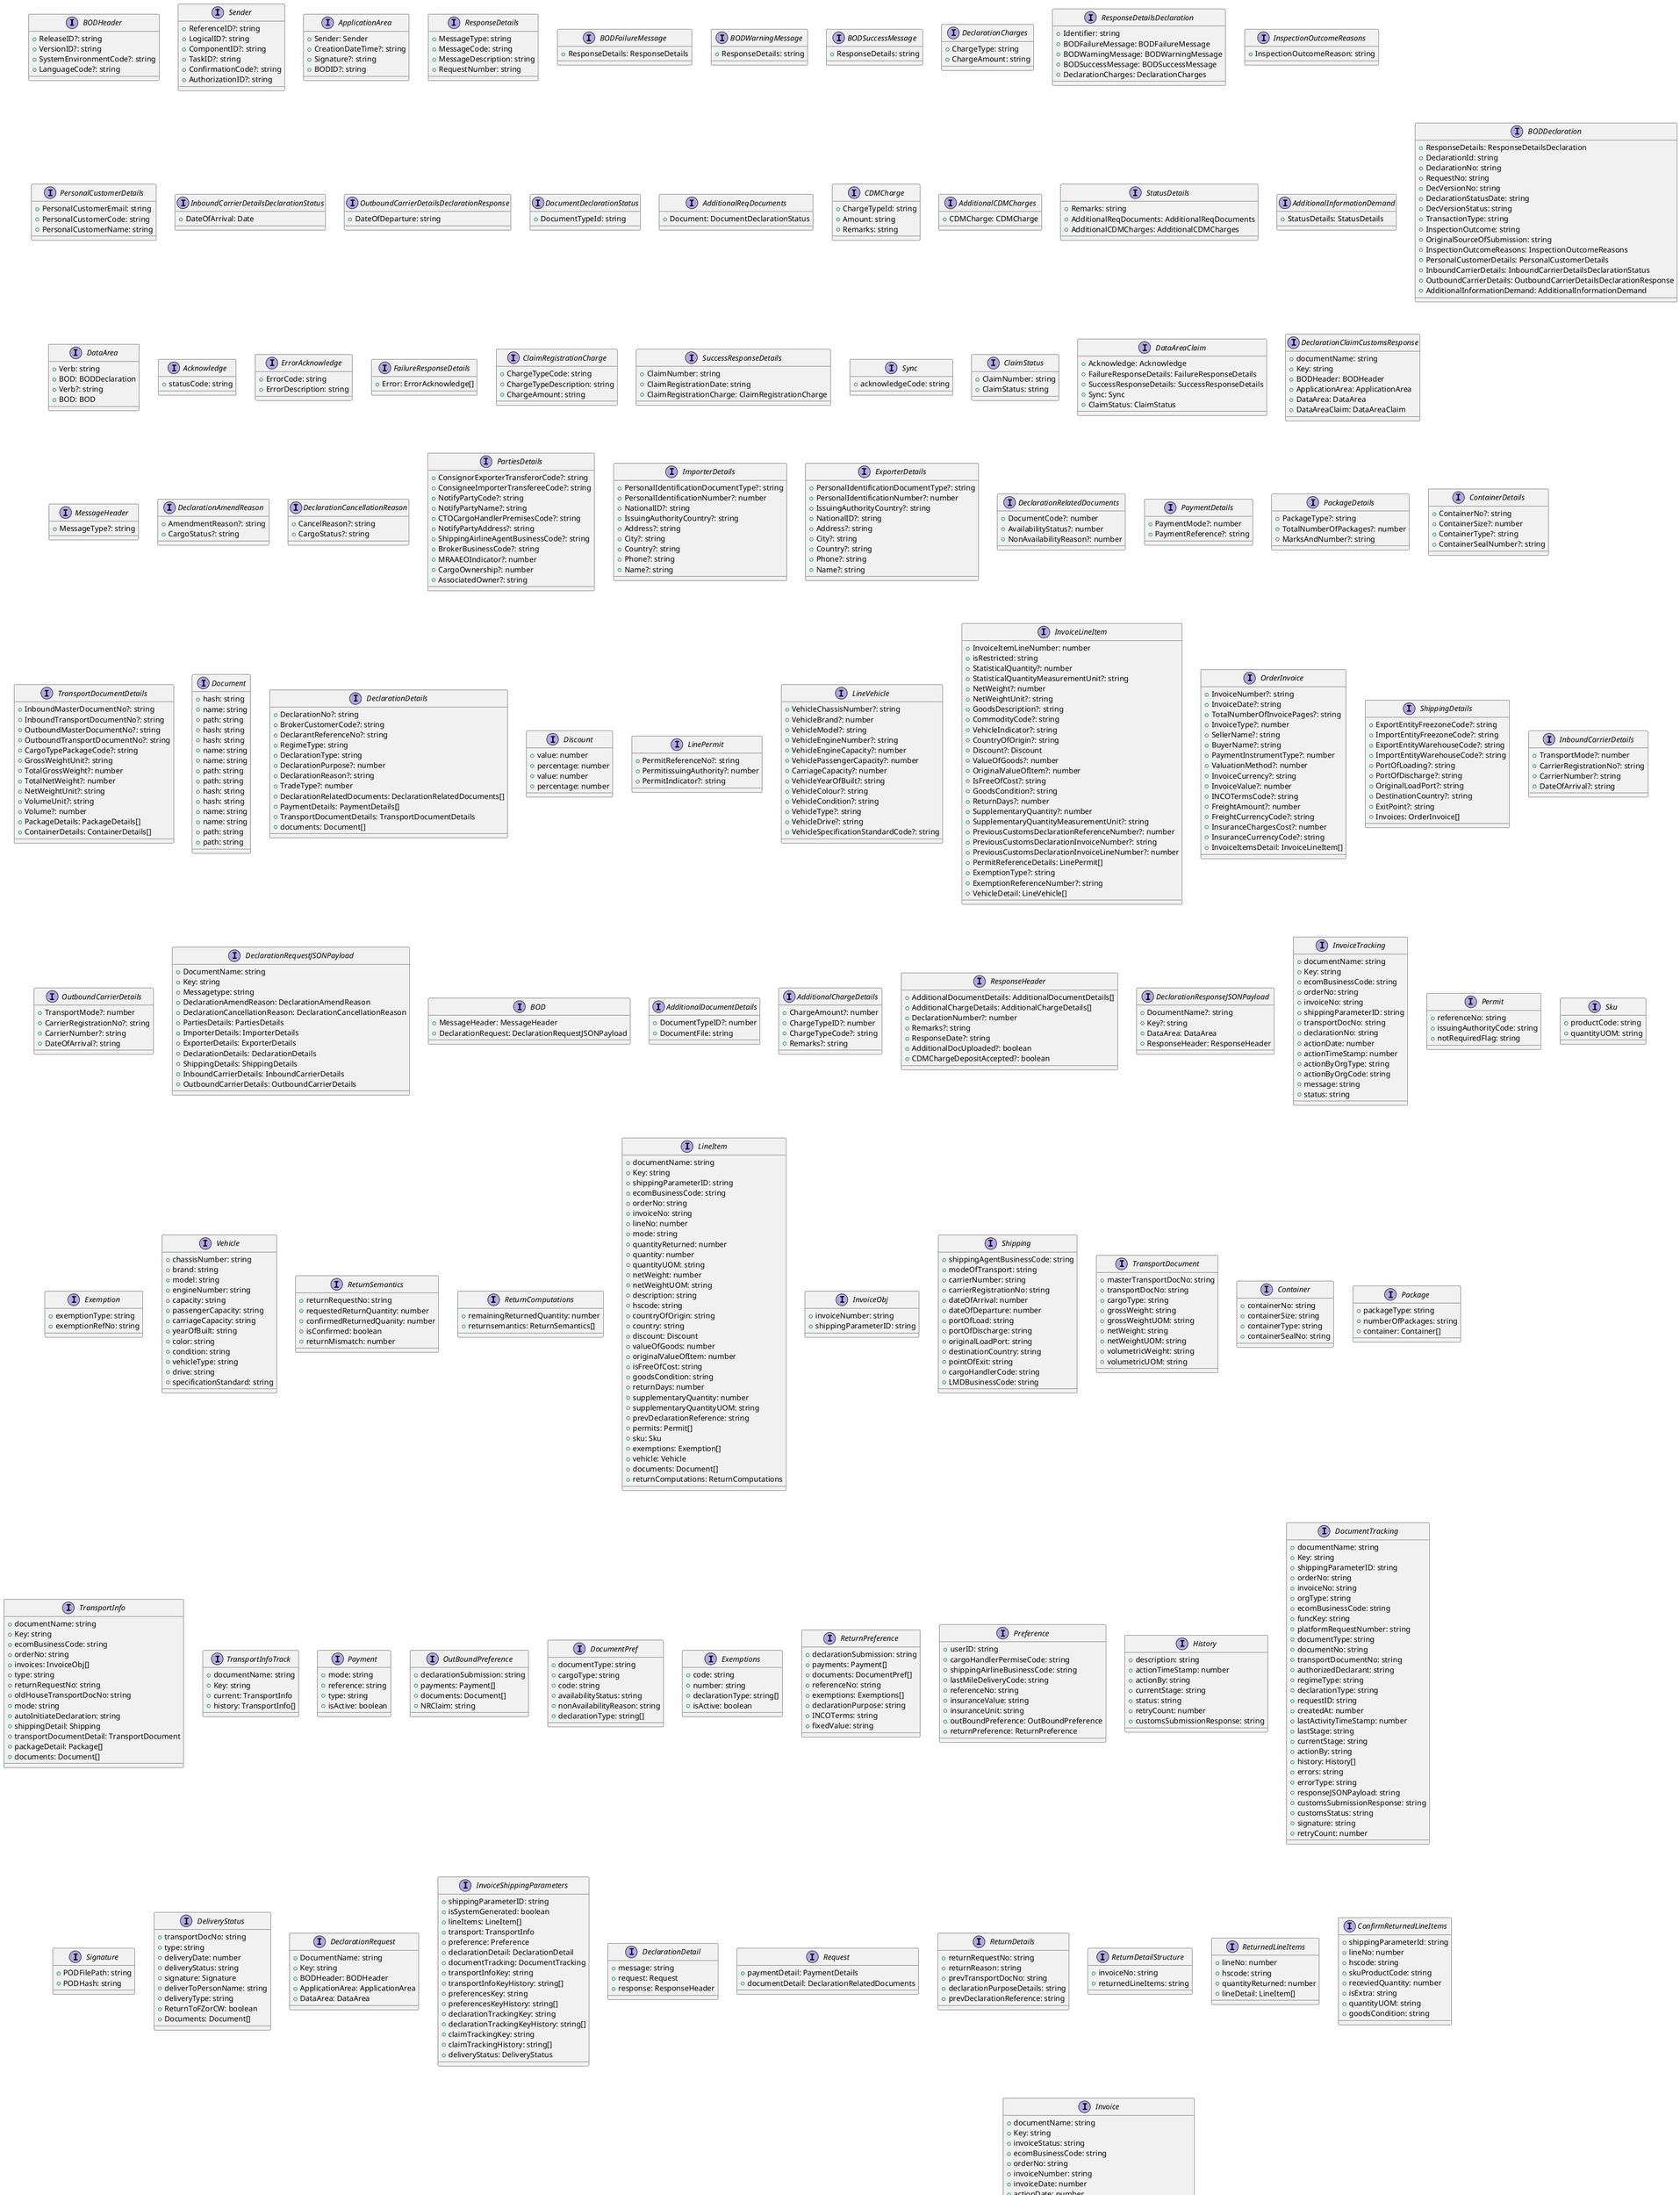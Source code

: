 @startuml
interface BODHeader {
    +ReleaseID?: string
    +VersionID?: string
    +SystemEnvironmentCode?: string
    +LanguageCode?: string
}
interface Sender {
    +ReferenceID?: string
    +LogicalID?: string
    +ComponentID?: string
    +TaskID?: string
    +ConfirmationCode?: string
    +AuthorizationID?: string
}
interface ApplicationArea {
    +Sender: Sender
    +CreationDateTime?: string
    +Signature?: string
    +BODID?: string
}
interface ResponseDetails {
    +MessageType: string
    +MessageCode: string
    +MessageDescription: string
    +RequestNumber: string
}
interface BODFailureMessage {
    +ResponseDetails: ResponseDetails
}
interface BODWarningMessage {
    +ResponseDetails: string
}
interface BODSuccessMessage {
    +ResponseDetails: string
}
interface DeclarationCharges {
    +ChargeType: string
    +ChargeAmount: string
}
interface ResponseDetailsDeclaration {
    +Identifier: string
    +BODFailureMessage: BODFailureMessage
    +BODWarningMessage: BODWarningMessage
    +BODSuccessMessage: BODSuccessMessage
    +DeclarationCharges: DeclarationCharges
}
interface InspectionOutcomeReasons {
    +InspectionOutcomeReason: string
}
interface PersonalCustomerDetails {
    +PersonalCustomerEmail: string
    +PersonalCustomerCode: string
    +PersonalCustomerName: string
}
interface InboundCarrierDetailsDeclarationStatus {
    +DateOfArrival: Date
}
interface OutboundCarrierDetailsDeclarationResponse {
    +DateOfDeparture: string
}
interface DocumentDeclarationStatus {
    +DocumentTypeId: string
}
interface AdditionalReqDocuments {
    +Document: DocumentDeclarationStatus
}
interface CDMCharge {
    +ChargeTypeId: string
    +Amount: string
    +Remarks: string
}
interface AdditionalCDMCharges {
    +CDMCharge: CDMCharge
}
interface StatusDetails {
    +Remarks: string
    +AdditionalReqDocuments: AdditionalReqDocuments
    +AdditionalCDMCharges: AdditionalCDMCharges
}
interface AdditionalInformationDemand {
    +StatusDetails: StatusDetails
}
interface BODDeclaration {
    +ResponseDetails: ResponseDetailsDeclaration
    +DeclarationId: string
    +DeclarationNo: string
    +RequestNo: string
    +DecVersionNo: string
    +DeclarationStatusDate: string
    +DecVersionStatus: string
    +TransactionType: string
    +InspectionOutcome: string
    +OriginalSourceOfSubmission: string
    +InspectionOutcomeReasons: InspectionOutcomeReasons
    +PersonalCustomerDetails: PersonalCustomerDetails
    +InboundCarrierDetails: InboundCarrierDetailsDeclarationStatus
    +OutboundCarrierDetails: OutboundCarrierDetailsDeclarationResponse
    +AdditionalInformationDemand: AdditionalInformationDemand
}
interface DataArea {
    +Verb: string
    +BOD: BODDeclaration
}
interface Acknowledge {
    +statusCode: string
}
interface ErrorAcknowledge {
    +ErrorCode: string
    +ErrorDescription: string
}
interface FailureResponseDetails {
    +Error: ErrorAcknowledge[]
}
interface ClaimRegistrationCharge {
    +ChargeTypeCode: string
    +ChargeTypeDescription: string
    +ChargeAmount: string
}
interface SuccessResponseDetails {
    +ClaimNumber: string
    +ClaimRegistrationDate: string
    +ClaimRegistrationCharge: ClaimRegistrationCharge
}
interface Sync {
    +acknowledgeCode: string
}
interface ClaimStatus {
    +ClaimNumber: string
    +ClaimStatus: string
}
interface DataAreaClaim {
    +Acknowledge: Acknowledge
    +FailureResponseDetails: FailureResponseDetails
    +SuccessResponseDetails: SuccessResponseDetails
    +Sync: Sync
    +ClaimStatus: ClaimStatus
}
interface DeclarationClaimCustomsResponse {
    +documentName: string
    +Key: string
    +BODHeader: BODHeader
    +ApplicationArea: ApplicationArea
    +DataArea: DataArea
    +DataAreaClaim: DataAreaClaim
}
interface MessageHeader {
    +MessageType?: string
}
interface DeclarationAmendReason {
    +AmendmentReason?: string
    +CargoStatus?: string
}
interface DeclarationCancellationReason {
    +CancelReason?: string
    +CargoStatus?: string
}
interface PartiesDetails {
    +ConsignorExporterTransferorCode?: string
    +ConsigneeImporterTransfereeCode?: string
    +NotifyPartyCode?: string
    +NotifyPartyName?: string
    +CTOCargoHandlerPremisesCode?: string
    +NotifyPartyAddress?: string
    +ShippingAirlineAgentBusinessCode?: string
    +BrokerBusinessCode?: string
    +MRAAEOIndicator?: number
    +CargoOwnership?: number
    +AssociatedOwner?: string
}
interface ImporterDetails {
    +PersonalIdentificationDocumentType?: string
    +PersonalIdentificationNumber?: number
    +NationalID?: string
    +IssuingAuthorityCountry?: string
    +Address?: string
    +City?: string
    +Country?: string
    +Phone?: string
    +Name?: string
}
interface ExporterDetails {
    +PersonalIdentificationDocumentType?: string
    +PersonalIdentificationNumber?: number
    +IssuingAuthorityCountry?: string
    +NationalID?: string
    +Address?: string
    +City?: string
    +Country?: string
    +Phone?: string
    +Name?: string
}
interface DeclarationRelatedDocuments {
    +DocumentCode?: number
    +AvailabilityStatus?: number
    +NonAvailabilityReason?: number
}
interface PaymentDetails {
    +PaymentMode?: number
    +PaymentReference?: string
}
interface PackageDetails {
    +PackageType?: string
    +TotalNumberOfPackages?: number
    +MarksAndNumber?: string
}
interface ContainerDetails {
    +ContainerNo?: string
    +ContainerSize?: number
    +ContainerType?: string
    +ContainerSealNumber?: string
}
interface TransportDocumentDetails {
    +InboundMasterDocumentNo?: string
    +InboundTransportDocumentNo?: string
    +OutboundMasterDocumentNo?: string
    +OutboundTransportDocumentNo?: string
    +CargoTypePackageCode?: string
    +GrossWeightUnit?: string
    +TotalGrossWeight?: number
    +TotalNetWeight?: number
    +NetWeightUnit?: string
    +VolumeUnit?: string
    +Volume?: number
    +PackageDetails: PackageDetails[]
    +ContainerDetails: ContainerDetails[]
}
interface Document {
    +hash: string
    +name: string
    +path: string
}
interface DeclarationDetails {
    +DeclarationNo?: string
    +BrokerCustomerCode?: string
    +DeclarantReferenceNo?: string
    +RegimeType: string
    +DeclarationType: string
    +DeclarationPurpose?: number
    +DeclarationReason?: string
    +TradeType?: number
    +DeclarationRelatedDocuments: DeclarationRelatedDocuments[]
    +PaymentDetails: PaymentDetails[]
    +TransportDocumentDetails: TransportDocumentDetails
    +documents: Document[]
}
interface Discount {
    +value: number
    +percentage: number
}
interface LinePermit {
    +PermitReferenceNo?: string
    +PermitissuingAuthority?: number
    +PermitIndicator?: string
}
interface LineVehicle {
    +VehicleChassisNumber?: string
    +VehicleBrand?: number
    +VehicleModel?: string
    +VehicleEngineNumber?: string
    +VehicleEngineCapacity?: number
    +VehiclePassengerCapacity?: number
    +CarriageCapacity?: number
    +VehicleYearOfBuilt?: string
    +VehicleColour?: string
    +VehicleCondition?: string
    +VehicleType?: string
    +VehicleDrive?: string
    +VehicleSpecificationStandardCode?: string
}
interface InvoiceLineItem {
    +InvoiceItemLineNumber: number
    +isRestricted: string
    +StatisticalQuantity?: number
    +StatisticalQuantityMeasurementUnit?: string
    +NetWeight?: number
    +NetWeightUnit?: string
    +GoodsDescription?: string
    +CommodityCode?: string
    +VehicleIndicator?: string
    +CountryOfOrigin?: string
    +Discount?: Discount
    +ValueOfGoods?: number
    +OriginalValueOfItem?: number
    +IsFreeOfCost?: string
    +GoodsCondition?: string
    +ReturnDays?: number
    +SupplementaryQuantity?: number
    +SupplementaryQuantityMeasurementUnit?: string
    +PreviousCustomsDeclarationReferenceNumber?: number
    +PreviousCustomsDeclarationInvoiceNumber?: string
    +PreviousCustomsDeclarationInvoiceLineNumber?: number
    +PermitReferenceDetails: LinePermit[]
    +ExemptionType?: string
    +ExemptionReferenceNumber?: string
    +VehicleDetail: LineVehicle[]
}
interface OrderInvoice {
    +InvoiceNumber?: string
    +InvoiceDate?: string
    +TotalNumberOfInvoicePages?: string
    +InvoiceType?: number
    +SellerName?: string
    +BuyerName?: string
    +PaymentInstrumentType?: number
    +ValuationMethod?: number
    +InvoiceCurrency?: string
    +InvoiceValue?: number
    +INCOTermsCode?: string
    +FreightAmount?: number
    +FreightCurrencyCode?: string
    +InsuranceChargesCost?: number
    +InsuranceCurrencyCode?: string
    +InvoiceItemsDetail: InvoiceLineItem[]
}
interface ShippingDetails {
    +ExportEntityFreezoneCode?: string
    +ImportEntityFreezoneCode?: string
    +ExportEntityWarehouseCode?: string
    +ImportEntityWarehouseCode?: string
    +PortOfLoading?: string
    +PortOfDischarge?: string
    +OriginalLoadPort?: string
    +DestinationCountry?: string
    +ExitPoint?: string
    +Invoices: OrderInvoice[]
}
interface InboundCarrierDetails {
    +TransportMode?: number
    +CarrierRegistrationNo?: string
    +CarrierNumber?: string
    +DateOfArrival?: string
}
interface OutboundCarrierDetails {
    +TransportMode?: number
    +CarrierRegistrationNo?: string
    +CarrierNumber?: string
    +DateOfArrival?: string
}
interface DeclarationRequestJSONPayload {
    +DocumentName: string
    +Key: string
    +Messagetype: string
    +DeclarationAmendReason: DeclarationAmendReason
    +DeclarationCancellationReason: DeclarationCancellationReason
    +PartiesDetails: PartiesDetails
    +ImporterDetails: ImporterDetails
    +ExporterDetails: ExporterDetails
    +DeclarationDetails: DeclarationDetails
    +ShippingDetails: ShippingDetails
    +InboundCarrierDetails: InboundCarrierDetails
    +OutboundCarrierDetails: OutboundCarrierDetails
}
interface BOD {
    +MessageHeader: MessageHeader
    +DeclarationRequest: DeclarationRequestJSONPayload
}
interface DataArea {
    +Verb?: string
    +BOD: BOD
}
interface AdditionalDocumentDetails {
    +DocumentTypeID?: number
    +DocumentFile: string
}
interface AdditionalChargeDetails {
    +ChargeAmount?: number
    +ChargeTypeID?: number
    +ChargeTypeCode?: string
    +Remarks?: string
}
interface ResponseHeader {
    +AdditionalDocumentDetails: AdditionalDocumentDetails[]
    +AdditionalChargeDetails: AdditionalChargeDetails[]
    +DeclarationNumber?: number
    +Remarks?: string
    +ResponseDate?: string
    +AdditionalDocUploaded?: boolean
    +CDMChargeDepositAccepted?: boolean
}
interface DeclarationResponseJSONPayload {
    +DocumentName?: string
    +Key?: string
    +DataArea: DataArea
    +ResponseHeader: ResponseHeader
}
interface InvoiceTracking {
    +documentName: string
    +Key: string
    +ecomBusinessCode: string
    +orderNo: string
    +invoiceNo: string
    +shippingParameterID: string
    +transportDocNo: string
    +declarationNo: string
    +actionDate: number
    +actionTimeStamp: number
    +actionByOrgType: string
    +actionByOrgCode: string
    +message: string
    +status: string
}
interface Document {
    +hash: string
    +hash: string
    +name: string
    +name: string
    +path: string
    +path: string
}
interface Discount {
    +value: number
    +percentage: number
}
interface Permit {
    +referenceNo: string
    +issuingAuthorityCode: string
    +notRequiredFlag: string
}
interface Sku {
    +productCode: string
    +quantityUOM: string
}
interface Exemption {
    +exemptionType: string
    +exemptionRefNo: string
}
interface Vehicle {
    +chassisNumber: string
    +brand: string
    +model: string
    +engineNumber: string
    +capacity: string
    +passengerCapacity: string
    +carriageCapacity: string
    +yearOfBuilt: string
    +color: string
    +condition: string
    +vehicleType: string
    +drive: string
    +specificationStandard: string
}
interface ReturnSemantics {
    +returnRequestNo: string
    +requestedReturnQuantity: number
    +confirmedReturnedQuanity: number
    +isConfirmed: boolean
    +returnMismatch: number
}
interface ReturnComputations {
    +remainingReturnedQuantity: number
    +returnsemantics: ReturnSemantics[]
}
interface LineItem {
    +documentName: string
    +Key: string
    +shippingParameterID: string
    +ecomBusinessCode: string
    +orderNo: string
    +invoiceNo: string
    +lineNo: number
    +mode: string
    +quantityReturned: number
    +quantity: number
    +quantityUOM: string
    +netWeight: number
    +netWeightUOM: string
    +description: string
    +hscode: string
    +countryOfOrigin: string
    +country: string
    +discount: Discount
    +valueOfGoods: number
    +originalValueOfItem: number
    +isFreeOfCost: string
    +goodsCondition: string
    +returnDays: number
    +supplementaryQuantity: number
    +supplementaryQuantityUOM: string
    +prevDeclarationReference: string
    +permits: Permit[]
    +sku: Sku
    +exemptions: Exemption[]
    +vehicle: Vehicle
    +documents: Document[]
    +returnComputations: ReturnComputations
}
interface InvoiceObj {
    +invoiceNumber: string
    +shippingParameterID: string
}
interface Shipping {
    +shippingAgentBusinessCode: string
    +modeOfTransport: string
    +carrierNumber: string
    +carrierRegistrationNo: string
    +dateOfArrival: number
    +dateOfDeparture: number
    +portOfLoad: string
    +portOfDischarge: string
    +originalLoadPort: string
    +destinationCountry: string
    +pointOfExit: string
    +cargoHandlerCode: string
    +LMDBusinessCode: string
}
interface TransportDocument {
    +masterTransportDocNo: string
    +transportDocNo: string
    +cargoType: string
    +grossWeight: string
    +grossWeightUOM: string
    +netWeight: string
    +netWeightUOM: string
    +volumetricWeight: string
    +volumetricUOM: string
}
interface Container {
    +containerNo: string
    +containerSize: string
    +containerType: string
    +containerSealNo: string
}
interface Package {
    +packageType: string
    +numberOfPackages: string
    +container: Container[]
}
interface Document {
    +hash: string
    +hash: string
    +name: string
    +name: string
    +path: string
    +path: string
}
interface TransportInfo {
    +documentName: string
    +Key: string
    +ecomBusinessCode: string
    +orderNo: string
    +invoices: InvoiceObj[]
    +type: string
    +returnRequestNo: string
    +oldHouseTransportDocNo: string
    +mode: string
    +autoInitiateDeclaration: string
    +shippingDetail: Shipping
    +transportDocumentDetail: TransportDocument
    +packageDetail: Package[]
    +documents: Document[]
}
interface TransportInfoTrack {
    +documentName: string
    +Key: string
    +current: TransportInfo
    +history: TransportInfo[]
}
interface Payment {
    +mode: string
    +reference: string
    +type: string
    +isActive: boolean
}
interface OutBoundPreference {
    +declarationSubmission: string
    +payments: Payment[]
    +documents: Document[]
    +NRClaim: string
}
interface DocumentPref {
    +documentType: string
    +cargoType: string
    +code: string
    +availabilityStatus: string
    +nonAvailabilityReason: string
    +declarationType: string[]
}
interface Exemptions {
    +code: string
    +number: string
    +declarationType: string[]
    +isActive: boolean
}
interface ReturnPreference {
    +declarationSubmission: string
    +payments: Payment[]
    +documents: DocumentPref[]
    +referenceNo: string
    +exemptions: Exemptions[]
    +declarationPurpose: string
    +INCOTerms: string
    +fixedValue: string
}
interface Preference {
    +userID: string
    +cargoHandlerPermiseCode: string
    +shippingAirlineBusinessCode: string
    +lastMileDeliveryCode: string
    +referenceNo: string
    +insuranceValue: string
    +insuranceUnit: string
    +outBoundPreference: OutBoundPreference
    +returnPreference: ReturnPreference
}
interface History {
    +description: string
    +actionTimeStamp: number
    +actionBy: string
    +currentStage: string
    +status: string
    +retryCount: number
    +customsSubmissionResponse: string
}
interface DocumentTracking {
    +documentName: string
    +Key: string
    +shippingParameterID: string
    +orderNo: string
    +invoiceNo: string
    +orgType: string
    +ecomBusinessCode: string
    +funcKey: string
    +platformRequestNumber: string
    +documentType: string
    +documentNo: string
    +transportDocumentNo: string
    +authorizedDeclarant: string
    +regimeType: string
    +declarationType: string
    +requestID: string
    +createdAt: number
    +lastActivityTimeStamp: number
    +lastStage: string
    +currentStage: string
    +actionBy: string
    +history: History[]
    +errors: string
    +errorType: string
    +responseJSONPayload: string
    +customsSubmissionResponse: string
    +customsStatus: string
    +signature: string
    +retryCount: number
}
interface Signature {
    +PODFilePath: string
    +PODHash: string
}
interface DeliveryStatus {
    +transportDocNo: string
    +type: string
    +deliveryDate: number
    +deliveryStatus: string
    +signature: Signature
    +deliverToPersonName: string
    +deliveryType: string
    +ReturnToFZorCW: boolean
    +Documents: Document[]
}
interface DeclarationRequest {
    +DocumentName: string
    +Key: string
    +BODHeader: BODHeader
    +ApplicationArea: ApplicationArea
    +DataArea: DataArea
}
interface InvoiceShippingParameters {
    +shippingParameterID: string
    +isSystemGenerated: boolean
    +lineItems: LineItem[]
    +transport: TransportInfo
    +preference: Preference
    +declarationDetail: DeclarationDetail
    +documentTracking: DocumentTracking
    +transportInfoKey: string
    +transportInfoKeyHistory: string[]
    +preferencesKey: string
    +preferencesKeyHistory: string[]
    +declarationTrackingKey: string
    +declarationTrackingKeyHistory: string[]
    +claimTrackingKey: string
    +claimTrackingHistory: string[]
    +deliveryStatus: DeliveryStatus
}
interface DeclarationDetail {
    +message: string
    +request: Request
    +response: ResponseHeader
}
interface Request {
    +paymentDetail: PaymentDetails
    +documentDetail: DeclarationRelatedDocuments
}
interface ReturnDetails {
    +returnRequestNo: string
    +returnReason: string
    +prevTransportDocNo: string
    +declarationPurposeDetails: string
    +prevDeclarationReference: string
}
interface ReturnDetailStructure {
    +invoiceNo: string
    +returnedLineItems: string
}
interface ReturnedLineItems {
    +lineNo: number
    +hscode: string
    +quantityReturned: number
    +lineDetail: LineItem[]
}
interface ConfirmReturnedLineItems {
    +shippingParameterId: string
    +lineNo: number
    +hscode: string
    +skuProductCode: string
    +receviedQuantity: number
    +isExtra: string
    +quantityUOM: string
    +goodsCondition: string
}
interface ConfirmReturnDelivery {
    +transportDocNo: string
    +returnRequestNo: string
    +gatePassNumber: string
    +actualMovingInDate: number
    +dateOfReceivingBackGoods: number
    +lineitems: ConfirmReturnedLineItems[]
    +history: ConfirmReturnDelivery[]
}
interface SystemGenReturnDetail {
    +allReturned: boolean
    +invoiceNo: string
    +shippingParameterId: string
    +isDefault: string
    +returnedLineItems: ReturnedLineItems[]
    +confirmReturnDelivery: ConfirmReturnDelivery
    +deliveryStatus: DeliveryStatus
    +transportInfoKey: string
    +transportInfoKeyHistory: string[]
    +preferencesKey: string
    +preferencesKeyHistory: string[]
    +declarationKey: string
    +declarationKeyHistory: string[]
    +documentTrackingKey: string
    +documentTrackingKeyHistory: string[]
}
interface Return {
    +documentName: string
    +Key: string
    +actionDate: number
    +orderNo: string
    +ecomBusinessCode: string
    +providerCode: string
    +ReturnRequestNo: string
    +returnReason: string
    +prevTransportDocNo: string
    +prevDeclarationReference: string
    +declarationPurposeDetails: string
    +returnDetail: ReturnDetailStructure[]
    +returnedLineItems: ReturnedLineItems[]
    +invoices: string[]
    +systemGenReturnDetail: SystemGenReturnDetail
}
interface ExitConfirmationDetails {
    +exitConfirmationKey: string
    +shippingParameterID: string
}
interface ExitData {
    +declarationNo: string
    +actualDepartureDate: string
    +carrierNumber: string
    +pointOfExit: string
    +debitCreditAccountNo: string
}
interface ExitConfirmation {
    +documentName: string
    +Key: string
    +ecomBusinessCode: string
    +actionByOrgCode: string
    +orderNo: string
    +invoiceNo: string
    +requestPlatformNumber: string
    +requestDate: number
    +shippingParameterID: string
    +transportDocNo: string
    +exitData: ExitData[]
    +claimRequestID: string
}
interface Invoice {
    +documentName: string
    +Key: string
    +invoiceStatus: string
    +ecomBusinessCode: string
    +orderNo: string
    +invoiceNumber: string
    +invoiceDate: number
    +actionDate: number
    +actionTimeStamp: number
    +isExited: boolean
    +isUndelivered: boolean
    +mode: string
    +cancellationReason: string
    +totalNoOfInvoicePages: number
    +invoiceType: string
    +paymentInstrumentType: string
    +currency: string
    +totalValue: number
    +incoTerm: string
    +freightAmount: number
    +freightCurrency: string
    +insuranceAmount: number
    +insuranceCurrency: string
    +exporterCode: string
    +FZCode: string
    +warehouseCode: string
    +cargoOwnership: string
    +invoiceTrackingKey: string[]
    +invoiceTrackingLogs: InvoiceTracking[]
    +associatedEcomCompany: string
    +brokerBusinessCode: string
    +logisticsSPBusinessCode: string
    +documents: Document[]
    +lineItemsKeys: string[]
    +lineItems: LineItem[]
    +shippingParameters: InvoiceShippingParameters[]
    +hasMultiShipping: boolean
    +returnDetail: ReturnDetails
    +returnDetails: Return[]
    +returnsList: Return[]
    +returns: string[]
    +exitConfirmations: ExitConfirmationDetails[]
    +exitConfirmationDetail: ExitConfirmation[]
}
interface InvoiceTrack {
    +documentName: string
    +Key: string
    +current: Invoice
    +history: Invoice[]
}
@enduml